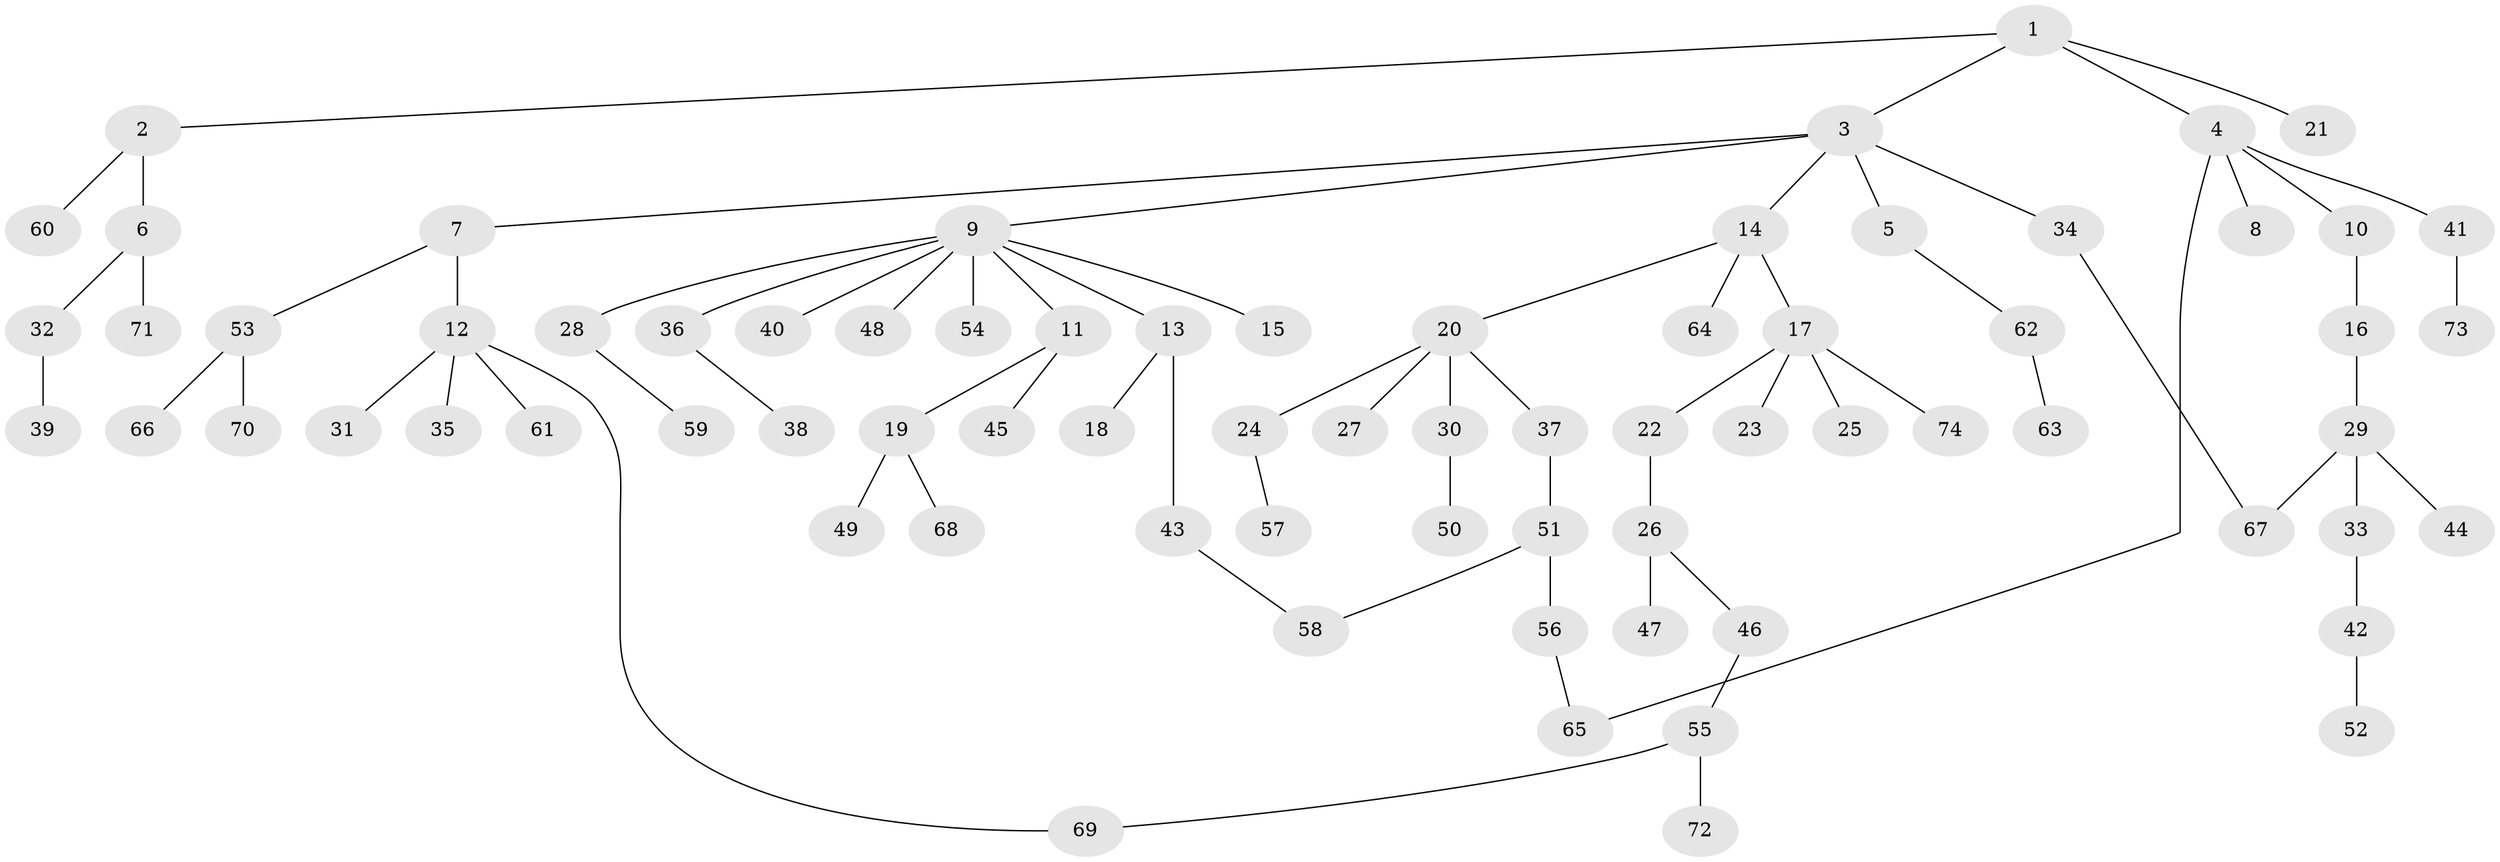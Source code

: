 // coarse degree distribution, {1: 0.7931034482758621, 2: 0.10344827586206896, 4: 0.034482758620689655, 7: 0.034482758620689655, 18: 0.034482758620689655}
// Generated by graph-tools (version 1.1) at 2025/45/03/04/25 21:45:11]
// undirected, 74 vertices, 77 edges
graph export_dot {
graph [start="1"]
  node [color=gray90,style=filled];
  1;
  2;
  3;
  4;
  5;
  6;
  7;
  8;
  9;
  10;
  11;
  12;
  13;
  14;
  15;
  16;
  17;
  18;
  19;
  20;
  21;
  22;
  23;
  24;
  25;
  26;
  27;
  28;
  29;
  30;
  31;
  32;
  33;
  34;
  35;
  36;
  37;
  38;
  39;
  40;
  41;
  42;
  43;
  44;
  45;
  46;
  47;
  48;
  49;
  50;
  51;
  52;
  53;
  54;
  55;
  56;
  57;
  58;
  59;
  60;
  61;
  62;
  63;
  64;
  65;
  66;
  67;
  68;
  69;
  70;
  71;
  72;
  73;
  74;
  1 -- 2;
  1 -- 3;
  1 -- 4;
  1 -- 21;
  2 -- 6;
  2 -- 60;
  3 -- 5;
  3 -- 7;
  3 -- 9;
  3 -- 14;
  3 -- 34;
  4 -- 8;
  4 -- 10;
  4 -- 41;
  4 -- 65;
  5 -- 62;
  6 -- 32;
  6 -- 71;
  7 -- 12;
  7 -- 53;
  9 -- 11;
  9 -- 13;
  9 -- 15;
  9 -- 28;
  9 -- 36;
  9 -- 40;
  9 -- 48;
  9 -- 54;
  10 -- 16;
  11 -- 19;
  11 -- 45;
  12 -- 31;
  12 -- 35;
  12 -- 61;
  12 -- 69;
  13 -- 18;
  13 -- 43;
  14 -- 17;
  14 -- 20;
  14 -- 64;
  16 -- 29;
  17 -- 22;
  17 -- 23;
  17 -- 25;
  17 -- 74;
  19 -- 49;
  19 -- 68;
  20 -- 24;
  20 -- 27;
  20 -- 30;
  20 -- 37;
  22 -- 26;
  24 -- 57;
  26 -- 46;
  26 -- 47;
  28 -- 59;
  29 -- 33;
  29 -- 44;
  29 -- 67;
  30 -- 50;
  32 -- 39;
  33 -- 42;
  34 -- 67;
  36 -- 38;
  37 -- 51;
  41 -- 73;
  42 -- 52;
  43 -- 58;
  46 -- 55;
  51 -- 56;
  51 -- 58;
  53 -- 66;
  53 -- 70;
  55 -- 69;
  55 -- 72;
  56 -- 65;
  62 -- 63;
}

